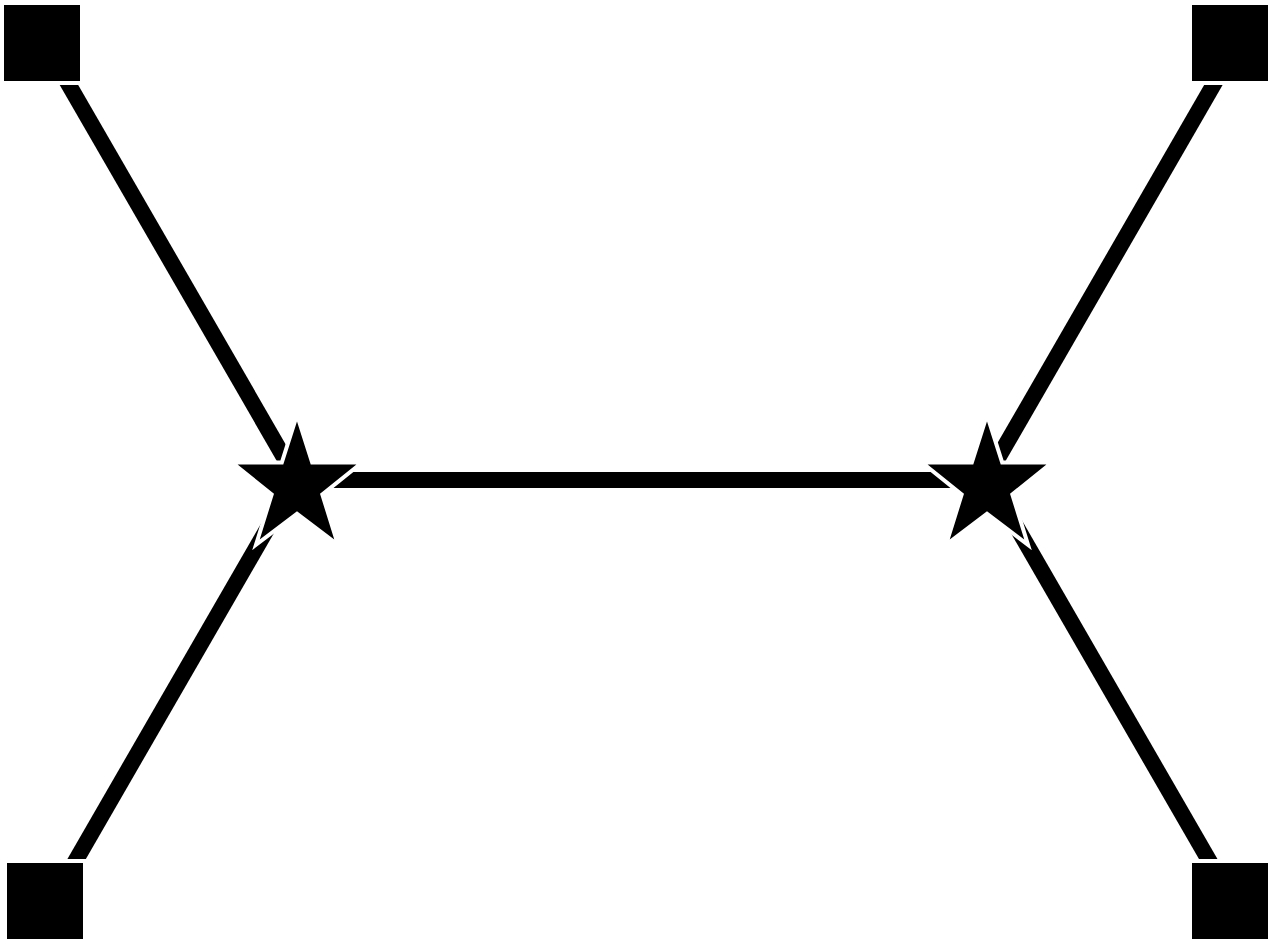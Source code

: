 <mxfile version="22.1.11" type="device">
  <diagram name="Page-1" id="Zyb20rsbDbilFMlwJcQv">
    <mxGraphModel dx="978" dy="579" grid="1" gridSize="10" guides="1" tooltips="1" connect="1" arrows="1" fold="1" page="1" pageScale="1" pageWidth="850" pageHeight="1100" math="0" shadow="0">
      <root>
        <mxCell id="0" />
        <mxCell id="1" parent="0" />
        <mxCell id="a6auLyhgaJMIgwIgeD2E-1" value="" style="line;strokeWidth=8;html=1;rotation=30;direction=south;" parent="1" vertex="1">
          <mxGeometry x="632.21" y="125.34" width="10" height="264.3" as="geometry" />
        </mxCell>
        <mxCell id="a6auLyhgaJMIgwIgeD2E-2" value="" style="line;strokeWidth=8;html=1;rotation=-210;direction=south;" parent="1" vertex="1">
          <mxGeometry x="631.88" y="350.44" width="10" height="260" as="geometry" />
        </mxCell>
        <mxCell id="IYBhWog6GmL839N7pJys-9" value="" style="line;strokeWidth=8;html=1;rotation=90;direction=south;" parent="1" vertex="1">
          <mxGeometry x="396.01" y="195.43" width="10" height="351.02" as="geometry" />
        </mxCell>
        <mxCell id="IYBhWog6GmL839N7pJys-12" value="" style="line;strokeWidth=8;html=1;rotation=30;direction=south;" parent="1" vertex="1">
          <mxGeometry x="158" y="354.64" width="10" height="253.4" as="geometry" />
        </mxCell>
        <mxCell id="IYBhWog6GmL839N7pJys-10" value="" style="line;strokeWidth=8;html=1;rotation=-210;direction=south;" parent="1" vertex="1">
          <mxGeometry x="161.63" y="137.69" width="10" height="255.64" as="geometry" />
        </mxCell>
        <mxCell id="IYBhWog6GmL839N7pJys-1" value="" style="square;whiteSpace=wrap;html=1;aspect=fixed;fillColor=#000000;strokeColor=#FFFFFF;strokeWidth=2;" parent="1" vertex="1">
          <mxGeometry x="80" y="132.5" width="40" height="40" as="geometry" />
        </mxCell>
        <mxCell id="IYBhWog6GmL839N7pJys-2" value="" style="square;whiteSpace=wrap;html=1;aspect=fixed;fillColor=#000000;strokeColor=#FFFFFF;strokeWidth=2;perimeterSpacing=0;gradientColor=none;" parent="1" vertex="1">
          <mxGeometry x="81.5" y="561.5" width="40" height="40" as="geometry" />
        </mxCell>
        <mxCell id="IYBhWog6GmL839N7pJys-3" value="" style="square;whiteSpace=wrap;html=1;aspect=fixed;fillColor=#000000;strokeColor=#FFFFFF;strokeWidth=2;" parent="1" vertex="1">
          <mxGeometry x="674" y="132.5" width="40" height="40" as="geometry" />
        </mxCell>
        <mxCell id="IYBhWog6GmL839N7pJys-4" value="" style="square;whiteSpace=wrap;html=1;aspect=fixed;fillColor=#000000;strokeColor=#FFFFFF;strokeWidth=2;" parent="1" vertex="1">
          <mxGeometry x="674" y="561.5" width="40" height="40" as="geometry" />
        </mxCell>
        <mxCell id="IYBhWog6GmL839N7pJys-6" value="" style="verticalLabelPosition=bottom;verticalAlign=top;html=1;shape=mxgraph.basic.star;fillColor=#000000;strokeColor=#FFFFFF;strokeWidth=2;" parent="1" vertex="1">
          <mxGeometry x="195" y="338.44" width="65" height="65" as="geometry" />
        </mxCell>
        <mxCell id="IYBhWog6GmL839N7pJys-8" value="" style="verticalLabelPosition=bottom;verticalAlign=top;html=1;shape=mxgraph.basic.star;fillColor=#000000;strokeColor=#FFFFFF;strokeWidth=2;" parent="1" vertex="1">
          <mxGeometry x="540" y="338.44" width="65" height="65" as="geometry" />
        </mxCell>
      </root>
    </mxGraphModel>
  </diagram>
</mxfile>

